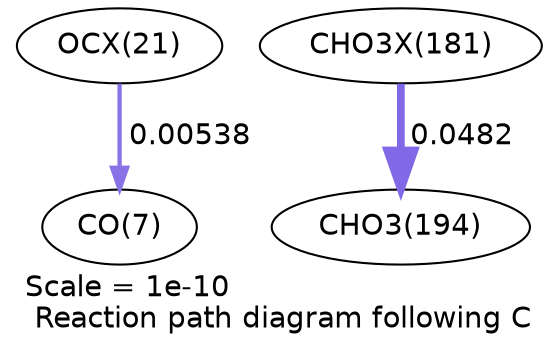 digraph reaction_paths {
center=1;
s33 -> s9[fontname="Helvetica", penwidth=2.05, arrowsize=1.03, color="0.7, 0.505, 0.9"
, label=" 0.00538"];
s57 -> s29[fontname="Helvetica", penwidth=3.71, arrowsize=1.86, color="0.7, 0.548, 0.9"
, label=" 0.0482"];
s9 [ fontname="Helvetica", label="CO(7)"];
s29 [ fontname="Helvetica", label="CHO3(194)"];
s33 [ fontname="Helvetica", label="OCX(21)"];
s57 [ fontname="Helvetica", label="CHO3X(181)"];
 label = "Scale = 1e-10\l Reaction path diagram following C";
 fontname = "Helvetica";
}
